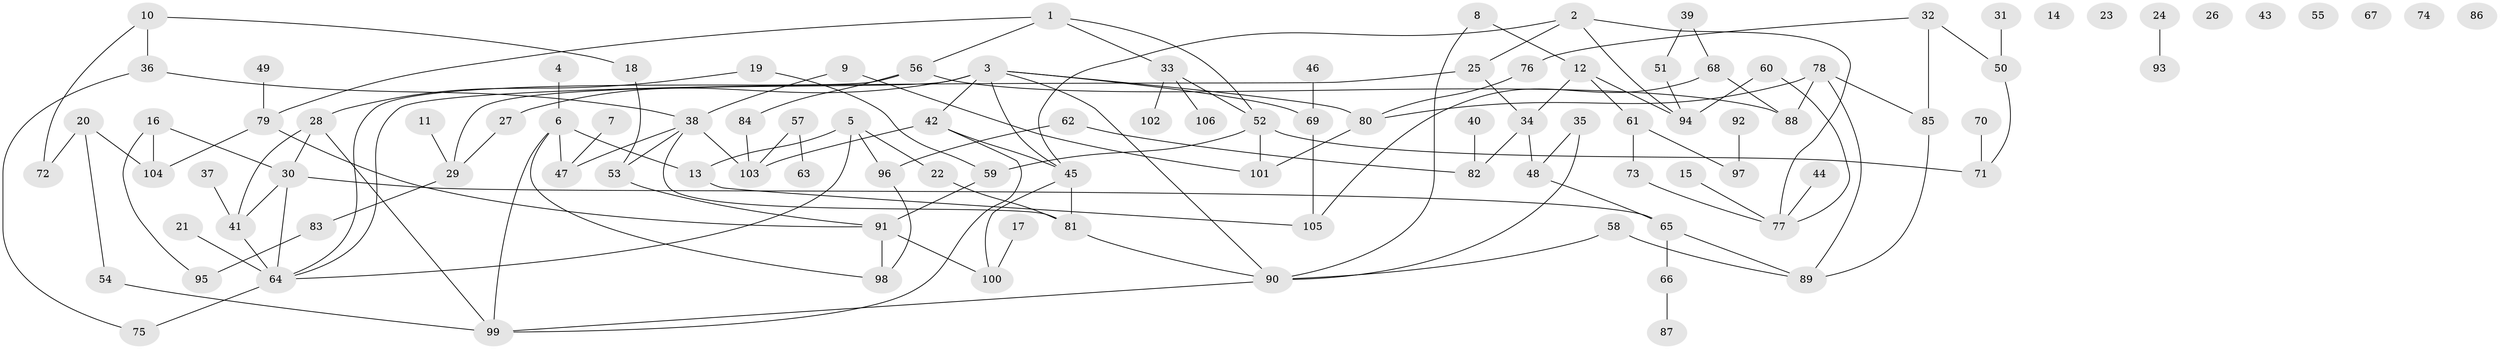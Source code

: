 // coarse degree distribution, {6: 0.07142857142857142, 5: 0.11428571428571428, 1: 0.18571428571428572, 2: 0.21428571428571427, 4: 0.1, 3: 0.14285714285714285, 0: 0.12857142857142856, 7: 0.02857142857142857, 9: 0.014285714285714285}
// Generated by graph-tools (version 1.1) at 2025/41/03/06/25 10:41:19]
// undirected, 106 vertices, 139 edges
graph export_dot {
graph [start="1"]
  node [color=gray90,style=filled];
  1;
  2;
  3;
  4;
  5;
  6;
  7;
  8;
  9;
  10;
  11;
  12;
  13;
  14;
  15;
  16;
  17;
  18;
  19;
  20;
  21;
  22;
  23;
  24;
  25;
  26;
  27;
  28;
  29;
  30;
  31;
  32;
  33;
  34;
  35;
  36;
  37;
  38;
  39;
  40;
  41;
  42;
  43;
  44;
  45;
  46;
  47;
  48;
  49;
  50;
  51;
  52;
  53;
  54;
  55;
  56;
  57;
  58;
  59;
  60;
  61;
  62;
  63;
  64;
  65;
  66;
  67;
  68;
  69;
  70;
  71;
  72;
  73;
  74;
  75;
  76;
  77;
  78;
  79;
  80;
  81;
  82;
  83;
  84;
  85;
  86;
  87;
  88;
  89;
  90;
  91;
  92;
  93;
  94;
  95;
  96;
  97;
  98;
  99;
  100;
  101;
  102;
  103;
  104;
  105;
  106;
  1 -- 33;
  1 -- 52;
  1 -- 56;
  1 -- 79;
  2 -- 25;
  2 -- 45;
  2 -- 77;
  2 -- 94;
  3 -- 27;
  3 -- 29;
  3 -- 42;
  3 -- 45;
  3 -- 69;
  3 -- 80;
  3 -- 90;
  4 -- 6;
  5 -- 13;
  5 -- 22;
  5 -- 64;
  5 -- 96;
  6 -- 13;
  6 -- 47;
  6 -- 98;
  6 -- 99;
  7 -- 47;
  8 -- 12;
  8 -- 90;
  9 -- 38;
  9 -- 101;
  10 -- 18;
  10 -- 36;
  10 -- 72;
  11 -- 29;
  12 -- 34;
  12 -- 61;
  12 -- 94;
  13 -- 105;
  15 -- 77;
  16 -- 30;
  16 -- 95;
  16 -- 104;
  17 -- 100;
  18 -- 53;
  19 -- 28;
  19 -- 59;
  20 -- 54;
  20 -- 72;
  20 -- 104;
  21 -- 64;
  22 -- 81;
  24 -- 93;
  25 -- 34;
  25 -- 64;
  27 -- 29;
  28 -- 30;
  28 -- 41;
  28 -- 99;
  29 -- 83;
  30 -- 41;
  30 -- 64;
  30 -- 65;
  31 -- 50;
  32 -- 50;
  32 -- 76;
  32 -- 85;
  33 -- 52;
  33 -- 102;
  33 -- 106;
  34 -- 48;
  34 -- 82;
  35 -- 48;
  35 -- 90;
  36 -- 38;
  36 -- 75;
  37 -- 41;
  38 -- 47;
  38 -- 53;
  38 -- 81;
  38 -- 103;
  39 -- 51;
  39 -- 68;
  40 -- 82;
  41 -- 64;
  42 -- 45;
  42 -- 99;
  42 -- 103;
  44 -- 77;
  45 -- 81;
  45 -- 100;
  46 -- 69;
  48 -- 65;
  49 -- 79;
  50 -- 71;
  51 -- 94;
  52 -- 59;
  52 -- 71;
  52 -- 101;
  53 -- 91;
  54 -- 99;
  56 -- 64;
  56 -- 84;
  56 -- 88;
  57 -- 63;
  57 -- 103;
  58 -- 89;
  58 -- 90;
  59 -- 91;
  60 -- 77;
  60 -- 94;
  61 -- 73;
  61 -- 97;
  62 -- 82;
  62 -- 96;
  64 -- 75;
  65 -- 66;
  65 -- 89;
  66 -- 87;
  68 -- 88;
  68 -- 105;
  69 -- 105;
  70 -- 71;
  73 -- 77;
  76 -- 80;
  78 -- 80;
  78 -- 85;
  78 -- 88;
  78 -- 89;
  79 -- 91;
  79 -- 104;
  80 -- 101;
  81 -- 90;
  83 -- 95;
  84 -- 103;
  85 -- 89;
  90 -- 99;
  91 -- 98;
  91 -- 100;
  92 -- 97;
  96 -- 98;
}
